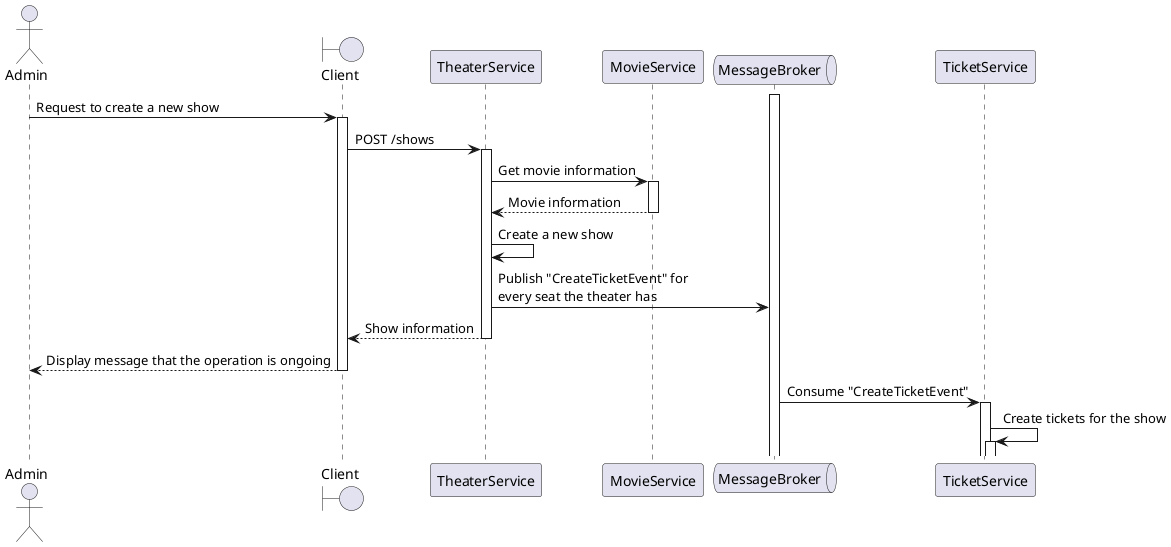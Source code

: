 @startuml create new show sequence diagram

actor Admin
boundary Client
participant TheaterService
participant MovieService
queue MessageBroker
participant TicketService

activate MessageBroker

Admin -> Client ++: Request to create a new show
Client -> TheaterService ++: POST /shows
TheaterService -> MovieService ++: Get movie information
return Movie information
TheaterService -> TheaterService: Create a new show
TheaterService -> MessageBroker: Publish "CreateTicketEvent" for\nevery seat the theater has
return Show information
return Display message that the operation is ongoing

MessageBroker -> TicketService ++: Consume "CreateTicketEvent"
TicketService -> TicketService ++: Create tickets for the show

@enduml
